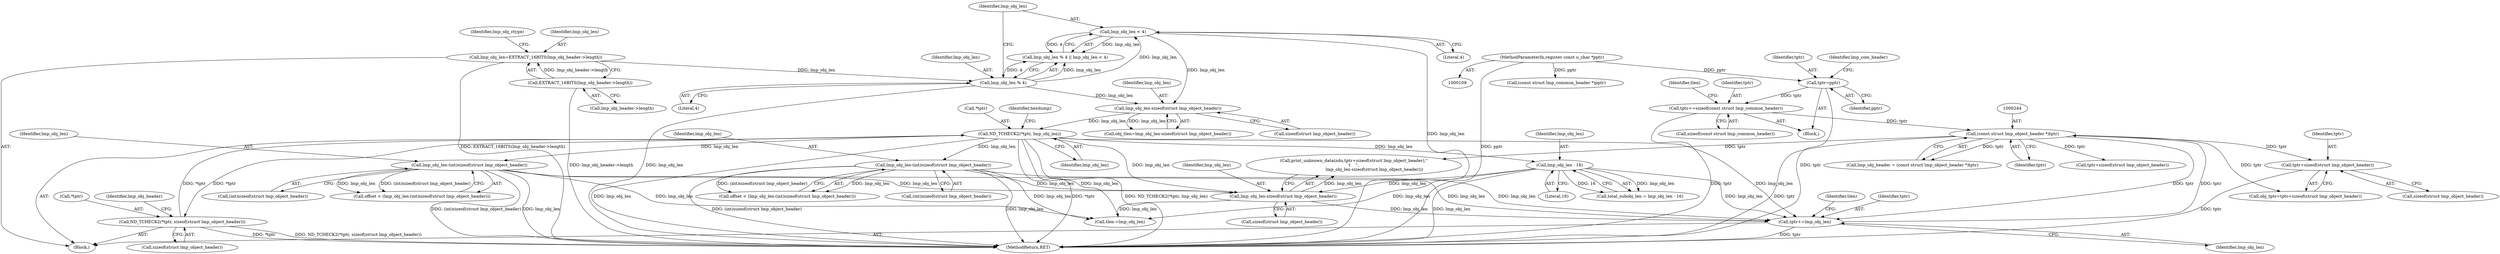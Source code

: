 digraph "0_tcpdump_a25211918f2e790c67d859d20ccf8dbb81da1598@pointer" {
"1000309" [label="(Call,tptr+sizeof(struct lmp_object_header))"];
"1000243" [label="(Call,(const struct lmp_object_header *)tptr)"];
"1001374" [label="(Call,tptr+=lmp_obj_len)"];
"1001370" [label="(Call,lmp_obj_len-sizeof(struct lmp_object_header))"];
"1000934" [label="(Call,lmp_obj_len-(int)sizeof(struct lmp_object_header))"];
"1000319" [label="(Call,ND_TCHECK2(*tptr, lmp_obj_len))"];
"1000236" [label="(Call,ND_TCHECK2(*tptr, sizeof(struct lmp_object_header)))"];
"1000315" [label="(Call,lmp_obj_len-sizeof(struct lmp_object_header))"];
"1000264" [label="(Call,lmp_obj_len < 4)"];
"1000261" [label="(Call,lmp_obj_len % 4)"];
"1000246" [label="(Call,lmp_obj_len=EXTRACT_16BITS(lmp_obj_header->length))"];
"1000248" [label="(Call,EXTRACT_16BITS(lmp_obj_header->length))"];
"1001057" [label="(Call,lmp_obj_len-(int)sizeof(struct lmp_object_header))"];
"1000603" [label="(Call,lmp_obj_len - 16)"];
"1000223" [label="(Call,tptr+=sizeof(const struct lmp_common_header))"];
"1000129" [label="(Call,tptr=pptr)"];
"1000111" [label="(MethodParameterIn,register const u_char *pptr)"];
"1000605" [label="(Literal,16)"];
"1001372" [label="(Call,sizeof(struct lmp_object_header))"];
"1000224" [label="(Identifier,tptr)"];
"1000133" [label="(Identifier,lmp_com_header)"];
"1000241" [label="(Call,lmp_obj_header = (const struct lmp_object_header *)tptr)"];
"1001378" [label="(Identifier,tlen)"];
"1000239" [label="(Call,sizeof(struct lmp_object_header))"];
"1000265" [label="(Identifier,lmp_obj_len)"];
"1001058" [label="(Identifier,lmp_obj_len)"];
"1000932" [label="(Call,offset < (lmp_obj_len-(int)sizeof(struct lmp_object_header)))"];
"1000313" [label="(Call,obj_tlen=lmp_obj_len-sizeof(struct lmp_object_header))"];
"1000134" [label="(Call,(const struct lmp_common_header *)pptr)"];
"1000324" [label="(Identifier,hexdump)"];
"1000263" [label="(Literal,4)"];
"1000309" [label="(Call,tptr+sizeof(struct lmp_object_header))"];
"1001363" [label="(Call,print_unknown_data(ndo,tptr+sizeof(struct lmp_object_header),\"\n\t    \",\n                               lmp_obj_len-sizeof(struct lmp_object_header)))"];
"1000934" [label="(Call,lmp_obj_len-(int)sizeof(struct lmp_object_header))"];
"1000320" [label="(Call,*tptr)"];
"1000264" [label="(Call,lmp_obj_len < 4)"];
"1001376" [label="(Identifier,lmp_obj_len)"];
"1000253" [label="(Identifier,lmp_obj_ctype)"];
"1000247" [label="(Identifier,lmp_obj_len)"];
"1000261" [label="(Call,lmp_obj_len % 4)"];
"1001386" [label="(MethodReturn,RET)"];
"1000604" [label="(Identifier,lmp_obj_len)"];
"1000315" [label="(Call,lmp_obj_len-sizeof(struct lmp_object_header))"];
"1000266" [label="(Literal,4)"];
"1000129" [label="(Call,tptr=pptr)"];
"1001374" [label="(Call,tptr+=lmp_obj_len)"];
"1001057" [label="(Call,lmp_obj_len-(int)sizeof(struct lmp_object_header))"];
"1000311" [label="(Call,sizeof(struct lmp_object_header))"];
"1001055" [label="(Call,offset < (lmp_obj_len-(int)sizeof(struct lmp_object_header)))"];
"1001370" [label="(Call,lmp_obj_len-sizeof(struct lmp_object_header))"];
"1000130" [label="(Identifier,tptr)"];
"1001059" [label="(Call,(int)sizeof(struct lmp_object_header))"];
"1000601" [label="(Call,total_subobj_len = lmp_obj_len - 16)"];
"1000248" [label="(Call,EXTRACT_16BITS(lmp_obj_header->length))"];
"1000236" [label="(Call,ND_TCHECK2(*tptr, sizeof(struct lmp_object_header)))"];
"1000936" [label="(Call,(int)sizeof(struct lmp_object_header))"];
"1000249" [label="(Call,lmp_obj_header->length)"];
"1001375" [label="(Identifier,tptr)"];
"1000111" [label="(MethodParameterIn,register const u_char *pptr)"];
"1000235" [label="(Block,)"];
"1000260" [label="(Call,lmp_obj_len % 4 || lmp_obj_len < 4)"];
"1000245" [label="(Identifier,tptr)"];
"1001365" [label="(Call,tptr+sizeof(struct lmp_object_header))"];
"1001377" [label="(Call,tlen-=lmp_obj_len)"];
"1000237" [label="(Call,*tptr)"];
"1000242" [label="(Identifier,lmp_obj_header)"];
"1000319" [label="(Call,ND_TCHECK2(*tptr, lmp_obj_len))"];
"1000228" [label="(Identifier,tlen)"];
"1000113" [label="(Block,)"];
"1000243" [label="(Call,(const struct lmp_object_header *)tptr)"];
"1000223" [label="(Call,tptr+=sizeof(const struct lmp_common_header))"];
"1001371" [label="(Identifier,lmp_obj_len)"];
"1000317" [label="(Call,sizeof(struct lmp_object_header))"];
"1000225" [label="(Call,sizeof(const struct lmp_common_header))"];
"1000307" [label="(Call,obj_tptr=tptr+sizeof(struct lmp_object_header))"];
"1000262" [label="(Identifier,lmp_obj_len)"];
"1000322" [label="(Identifier,lmp_obj_len)"];
"1000246" [label="(Call,lmp_obj_len=EXTRACT_16BITS(lmp_obj_header->length))"];
"1000316" [label="(Identifier,lmp_obj_len)"];
"1000131" [label="(Identifier,pptr)"];
"1000935" [label="(Identifier,lmp_obj_len)"];
"1000310" [label="(Identifier,tptr)"];
"1000603" [label="(Call,lmp_obj_len - 16)"];
"1000309" -> "1000307"  [label="AST: "];
"1000309" -> "1000311"  [label="CFG: "];
"1000310" -> "1000309"  [label="AST: "];
"1000311" -> "1000309"  [label="AST: "];
"1000307" -> "1000309"  [label="CFG: "];
"1000309" -> "1001386"  [label="DDG: tptr"];
"1000243" -> "1000309"  [label="DDG: tptr"];
"1000243" -> "1000241"  [label="AST: "];
"1000243" -> "1000245"  [label="CFG: "];
"1000244" -> "1000243"  [label="AST: "];
"1000245" -> "1000243"  [label="AST: "];
"1000241" -> "1000243"  [label="CFG: "];
"1000243" -> "1001386"  [label="DDG: tptr"];
"1000243" -> "1000241"  [label="DDG: tptr"];
"1001374" -> "1000243"  [label="DDG: tptr"];
"1000223" -> "1000243"  [label="DDG: tptr"];
"1000243" -> "1000307"  [label="DDG: tptr"];
"1000243" -> "1001363"  [label="DDG: tptr"];
"1000243" -> "1001365"  [label="DDG: tptr"];
"1000243" -> "1001374"  [label="DDG: tptr"];
"1001374" -> "1000235"  [label="AST: "];
"1001374" -> "1001376"  [label="CFG: "];
"1001375" -> "1001374"  [label="AST: "];
"1001376" -> "1001374"  [label="AST: "];
"1001378" -> "1001374"  [label="CFG: "];
"1001374" -> "1001386"  [label="DDG: tptr"];
"1001370" -> "1001374"  [label="DDG: lmp_obj_len"];
"1000934" -> "1001374"  [label="DDG: lmp_obj_len"];
"1001057" -> "1001374"  [label="DDG: lmp_obj_len"];
"1000603" -> "1001374"  [label="DDG: lmp_obj_len"];
"1000319" -> "1001374"  [label="DDG: lmp_obj_len"];
"1001370" -> "1001363"  [label="AST: "];
"1001370" -> "1001372"  [label="CFG: "];
"1001371" -> "1001370"  [label="AST: "];
"1001372" -> "1001370"  [label="AST: "];
"1001363" -> "1001370"  [label="CFG: "];
"1001370" -> "1001363"  [label="DDG: lmp_obj_len"];
"1000934" -> "1001370"  [label="DDG: lmp_obj_len"];
"1001057" -> "1001370"  [label="DDG: lmp_obj_len"];
"1000603" -> "1001370"  [label="DDG: lmp_obj_len"];
"1000319" -> "1001370"  [label="DDG: lmp_obj_len"];
"1001370" -> "1001377"  [label="DDG: lmp_obj_len"];
"1000934" -> "1000932"  [label="AST: "];
"1000934" -> "1000936"  [label="CFG: "];
"1000935" -> "1000934"  [label="AST: "];
"1000936" -> "1000934"  [label="AST: "];
"1000932" -> "1000934"  [label="CFG: "];
"1000934" -> "1001386"  [label="DDG: lmp_obj_len"];
"1000934" -> "1001386"  [label="DDG: (int)sizeof(struct lmp_object_header)"];
"1000934" -> "1000932"  [label="DDG: lmp_obj_len"];
"1000934" -> "1000932"  [label="DDG: (int)sizeof(struct lmp_object_header)"];
"1000319" -> "1000934"  [label="DDG: lmp_obj_len"];
"1000934" -> "1001377"  [label="DDG: lmp_obj_len"];
"1000319" -> "1000235"  [label="AST: "];
"1000319" -> "1000322"  [label="CFG: "];
"1000320" -> "1000319"  [label="AST: "];
"1000322" -> "1000319"  [label="AST: "];
"1000324" -> "1000319"  [label="CFG: "];
"1000319" -> "1001386"  [label="DDG: ND_TCHECK2(*tptr, lmp_obj_len)"];
"1000319" -> "1001386"  [label="DDG: lmp_obj_len"];
"1000319" -> "1001386"  [label="DDG: *tptr"];
"1000319" -> "1000236"  [label="DDG: *tptr"];
"1000236" -> "1000319"  [label="DDG: *tptr"];
"1000315" -> "1000319"  [label="DDG: lmp_obj_len"];
"1000319" -> "1000603"  [label="DDG: lmp_obj_len"];
"1000319" -> "1001057"  [label="DDG: lmp_obj_len"];
"1000319" -> "1001377"  [label="DDG: lmp_obj_len"];
"1000236" -> "1000235"  [label="AST: "];
"1000236" -> "1000239"  [label="CFG: "];
"1000237" -> "1000236"  [label="AST: "];
"1000239" -> "1000236"  [label="AST: "];
"1000242" -> "1000236"  [label="CFG: "];
"1000236" -> "1001386"  [label="DDG: *tptr"];
"1000236" -> "1001386"  [label="DDG: ND_TCHECK2(*tptr, sizeof(struct lmp_object_header))"];
"1000315" -> "1000313"  [label="AST: "];
"1000315" -> "1000317"  [label="CFG: "];
"1000316" -> "1000315"  [label="AST: "];
"1000317" -> "1000315"  [label="AST: "];
"1000313" -> "1000315"  [label="CFG: "];
"1000315" -> "1000313"  [label="DDG: lmp_obj_len"];
"1000264" -> "1000315"  [label="DDG: lmp_obj_len"];
"1000261" -> "1000315"  [label="DDG: lmp_obj_len"];
"1000264" -> "1000260"  [label="AST: "];
"1000264" -> "1000266"  [label="CFG: "];
"1000265" -> "1000264"  [label="AST: "];
"1000266" -> "1000264"  [label="AST: "];
"1000260" -> "1000264"  [label="CFG: "];
"1000264" -> "1001386"  [label="DDG: lmp_obj_len"];
"1000264" -> "1000260"  [label="DDG: lmp_obj_len"];
"1000264" -> "1000260"  [label="DDG: 4"];
"1000261" -> "1000264"  [label="DDG: lmp_obj_len"];
"1000261" -> "1000260"  [label="AST: "];
"1000261" -> "1000263"  [label="CFG: "];
"1000262" -> "1000261"  [label="AST: "];
"1000263" -> "1000261"  [label="AST: "];
"1000265" -> "1000261"  [label="CFG: "];
"1000260" -> "1000261"  [label="CFG: "];
"1000261" -> "1001386"  [label="DDG: lmp_obj_len"];
"1000261" -> "1000260"  [label="DDG: lmp_obj_len"];
"1000261" -> "1000260"  [label="DDG: 4"];
"1000246" -> "1000261"  [label="DDG: lmp_obj_len"];
"1000246" -> "1000235"  [label="AST: "];
"1000246" -> "1000248"  [label="CFG: "];
"1000247" -> "1000246"  [label="AST: "];
"1000248" -> "1000246"  [label="AST: "];
"1000253" -> "1000246"  [label="CFG: "];
"1000246" -> "1001386"  [label="DDG: EXTRACT_16BITS(lmp_obj_header->length)"];
"1000248" -> "1000246"  [label="DDG: lmp_obj_header->length"];
"1000248" -> "1000249"  [label="CFG: "];
"1000249" -> "1000248"  [label="AST: "];
"1000248" -> "1001386"  [label="DDG: lmp_obj_header->length"];
"1001057" -> "1001055"  [label="AST: "];
"1001057" -> "1001059"  [label="CFG: "];
"1001058" -> "1001057"  [label="AST: "];
"1001059" -> "1001057"  [label="AST: "];
"1001055" -> "1001057"  [label="CFG: "];
"1001057" -> "1001386"  [label="DDG: lmp_obj_len"];
"1001057" -> "1001386"  [label="DDG: (int)sizeof(struct lmp_object_header)"];
"1001057" -> "1001055"  [label="DDG: lmp_obj_len"];
"1001057" -> "1001055"  [label="DDG: (int)sizeof(struct lmp_object_header)"];
"1001057" -> "1001377"  [label="DDG: lmp_obj_len"];
"1000603" -> "1000601"  [label="AST: "];
"1000603" -> "1000605"  [label="CFG: "];
"1000604" -> "1000603"  [label="AST: "];
"1000605" -> "1000603"  [label="AST: "];
"1000601" -> "1000603"  [label="CFG: "];
"1000603" -> "1001386"  [label="DDG: lmp_obj_len"];
"1000603" -> "1000601"  [label="DDG: lmp_obj_len"];
"1000603" -> "1000601"  [label="DDG: 16"];
"1000603" -> "1001377"  [label="DDG: lmp_obj_len"];
"1000223" -> "1000113"  [label="AST: "];
"1000223" -> "1000225"  [label="CFG: "];
"1000224" -> "1000223"  [label="AST: "];
"1000225" -> "1000223"  [label="AST: "];
"1000228" -> "1000223"  [label="CFG: "];
"1000223" -> "1001386"  [label="DDG: tptr"];
"1000129" -> "1000223"  [label="DDG: tptr"];
"1000129" -> "1000113"  [label="AST: "];
"1000129" -> "1000131"  [label="CFG: "];
"1000130" -> "1000129"  [label="AST: "];
"1000131" -> "1000129"  [label="AST: "];
"1000133" -> "1000129"  [label="CFG: "];
"1000129" -> "1001386"  [label="DDG: tptr"];
"1000111" -> "1000129"  [label="DDG: pptr"];
"1000111" -> "1000109"  [label="AST: "];
"1000111" -> "1001386"  [label="DDG: pptr"];
"1000111" -> "1000134"  [label="DDG: pptr"];
}
